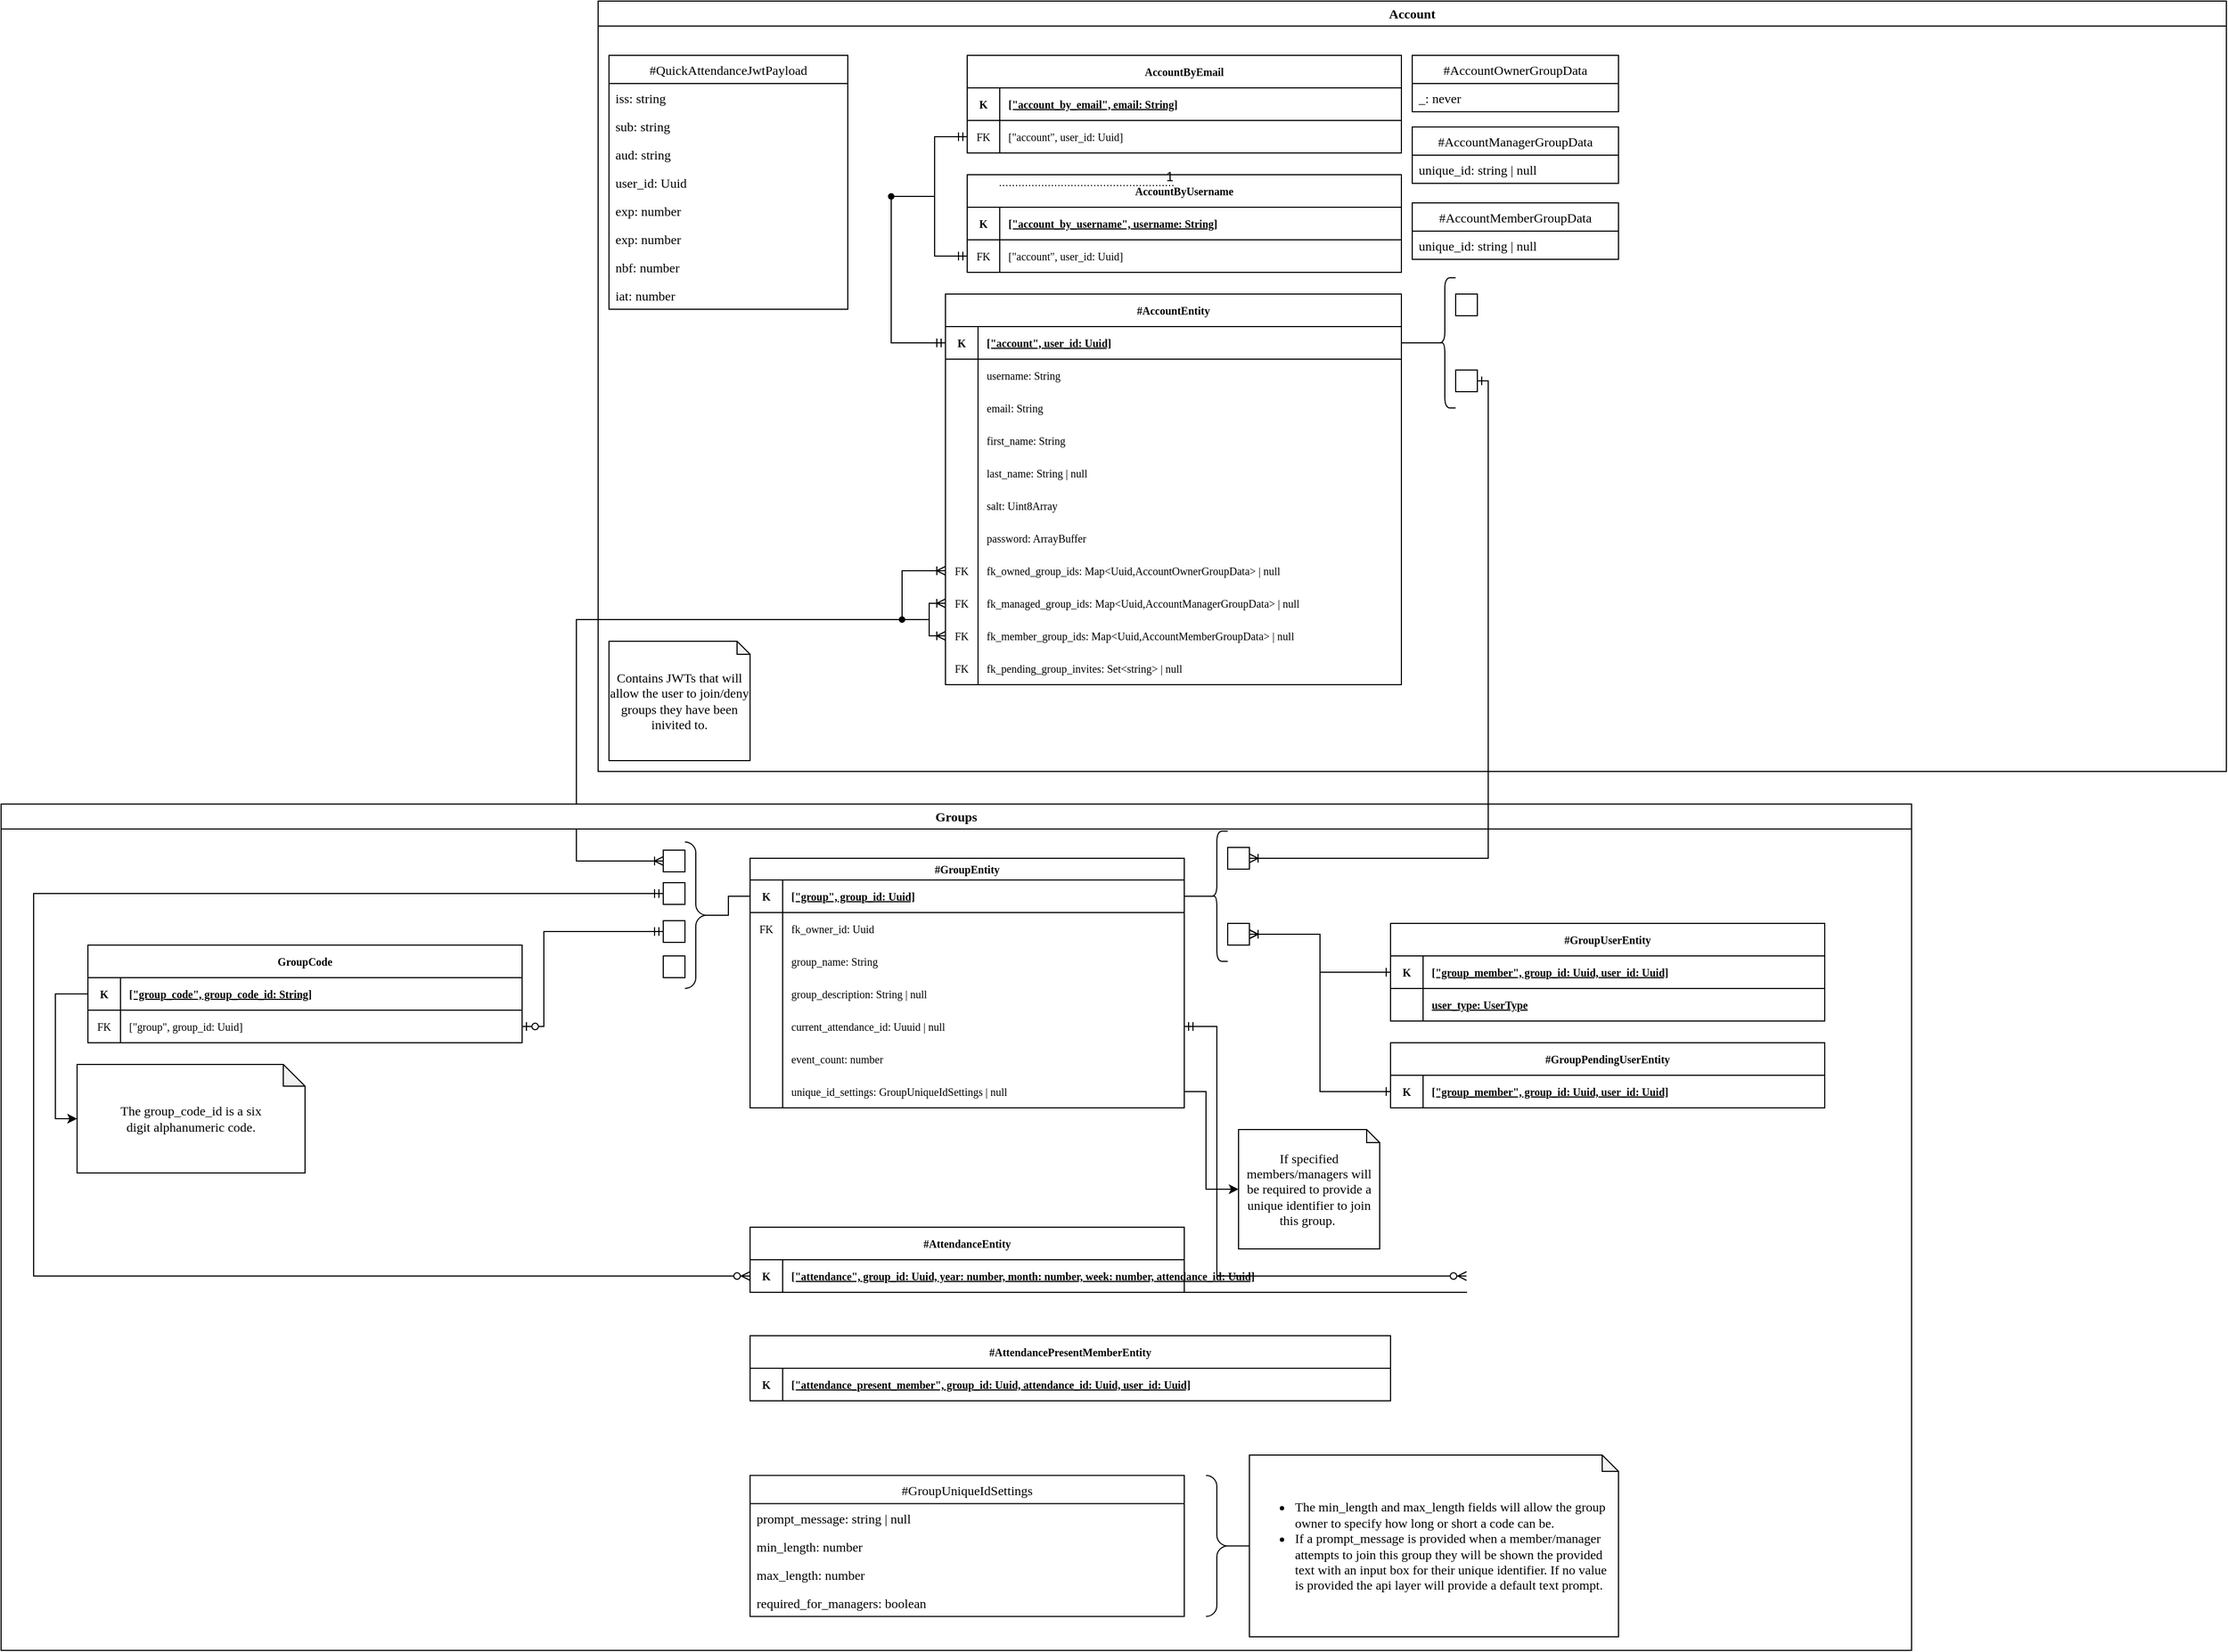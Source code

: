 <mxfile>
    <diagram id="wdTet2ZYVjWlQ0LED3R1" name="Page-1">
        <mxGraphModel dx="1953" dy="797" grid="1" gridSize="10" guides="1" tooltips="1" connect="1" arrows="1" fold="1" page="1" pageScale="1" pageWidth="850" pageHeight="1100" background="none" math="0" shadow="0">
            <root>
                <mxCell id="0"/>
                <mxCell id="1" parent="0"/>
                <mxCell id="199" value="&lt;font data-font-src=&quot;https://fonts.googleapis.com/css?family=Space+Mono&quot; face=&quot;Space Mono&quot;&gt;Account&lt;/font&gt;" style="swimlane;whiteSpace=wrap;html=1;swimlaneFillColor=none;fillColor=default;rounded=0;labelBorderColor=none;" parent="1" vertex="1">
                    <mxGeometry x="-110" y="10" width="1500" height="710" as="geometry">
                        <mxRectangle x="20" y="10" width="90" height="30" as="alternateBounds"/>
                    </mxGeometry>
                </mxCell>
                <mxCell id="170" value="AccountByEmail" style="shape=table;startSize=30;container=1;collapsible=1;childLayout=tableLayout;fixedRows=1;rowLines=0;fontStyle=1;align=center;resizeLast=1;fontFamily=Space Mono;fontSource=https%3A%2F%2Ffonts.googleapis.com%2Fcss%3Ffamily%3DSpace%2BMono;fontSize=10;" parent="199" vertex="1">
                    <mxGeometry x="340" y="50" width="400" height="90" as="geometry"/>
                </mxCell>
                <mxCell id="171" value="" style="shape=tableRow;horizontal=0;startSize=0;swimlaneHead=0;swimlaneBody=0;collapsible=0;dropTarget=0;points=[[0,0.5],[1,0.5]];portConstraint=eastwest;top=0;left=0;right=0;bottom=1;fontFamily=Space Mono;fontSource=https%3A%2F%2Ffonts.googleapis.com%2Fcss%3Ffamily%3DSpace%2BMono;fontSize=10;fillColor=none;" parent="170" vertex="1">
                    <mxGeometry y="30" width="400" height="30" as="geometry"/>
                </mxCell>
                <mxCell id="172" value="K" style="shape=partialRectangle;connectable=0;top=0;left=0;bottom=0;right=0;fontStyle=1;overflow=hidden;fontFamily=Space Mono;fontSource=https%3A%2F%2Ffonts.googleapis.com%2Fcss%3Ffamily%3DSpace%2BMono;fontSize=10;fillColor=none;" parent="171" vertex="1">
                    <mxGeometry width="30" height="30" as="geometry">
                        <mxRectangle width="30" height="30" as="alternateBounds"/>
                    </mxGeometry>
                </mxCell>
                <mxCell id="173" value="[&quot;account_by_email&quot;, email: String]" style="shape=partialRectangle;connectable=0;top=0;left=0;bottom=0;right=0;align=left;spacingLeft=6;fontStyle=5;overflow=hidden;fontFamily=Space Mono;fontSource=https%3A%2F%2Ffonts.googleapis.com%2Fcss%3Ffamily%3DSpace%2BMono;fontSize=10;fillColor=none;" parent="171" vertex="1">
                    <mxGeometry x="30" width="370" height="30" as="geometry">
                        <mxRectangle width="370" height="30" as="alternateBounds"/>
                    </mxGeometry>
                </mxCell>
                <mxCell id="174" value="" style="shape=tableRow;horizontal=0;startSize=0;swimlaneHead=0;swimlaneBody=0;collapsible=0;dropTarget=0;points=[[0,0.5],[1,0.5]];portConstraint=eastwest;top=0;left=0;right=0;bottom=0;fontFamily=Space Mono;fontSource=https%3A%2F%2Ffonts.googleapis.com%2Fcss%3Ffamily%3DSpace%2BMono;fontSize=10;fillColor=none;" parent="170" vertex="1">
                    <mxGeometry y="60" width="400" height="30" as="geometry"/>
                </mxCell>
                <mxCell id="175" value="FK" style="shape=partialRectangle;connectable=0;top=0;left=0;bottom=0;right=0;editable=1;overflow=hidden;fontFamily=Space Mono;fontSource=https%3A%2F%2Ffonts.googleapis.com%2Fcss%3Ffamily%3DSpace%2BMono;fontSize=10;fillColor=none;" parent="174" vertex="1">
                    <mxGeometry width="30" height="30" as="geometry">
                        <mxRectangle width="30" height="30" as="alternateBounds"/>
                    </mxGeometry>
                </mxCell>
                <mxCell id="176" value="[&quot;account&quot;, user_id: Uuid]" style="shape=partialRectangle;connectable=0;top=0;left=0;bottom=0;right=0;align=left;spacingLeft=6;overflow=hidden;fontFamily=Space Mono;fontSource=https%3A%2F%2Ffonts.googleapis.com%2Fcss%3Ffamily%3DSpace%2BMono;fontSize=10;fillColor=none;" parent="174" vertex="1">
                    <mxGeometry x="30" width="370" height="30" as="geometry">
                        <mxRectangle width="370" height="30" as="alternateBounds"/>
                    </mxGeometry>
                </mxCell>
                <mxCell id="28" value="AccountByUsername" style="shape=table;startSize=30;container=1;collapsible=1;childLayout=tableLayout;fixedRows=1;rowLines=0;fontStyle=1;align=center;resizeLast=1;fontFamily=Space Mono;fontSource=https%3A%2F%2Ffonts.googleapis.com%2Fcss%3Ffamily%3DSpace%2BMono;fontSize=10;" parent="199" vertex="1">
                    <mxGeometry x="340" y="160" width="400" height="90" as="geometry"/>
                </mxCell>
                <mxCell id="29" value="" style="shape=tableRow;horizontal=0;startSize=0;swimlaneHead=0;swimlaneBody=0;collapsible=0;dropTarget=0;points=[[0,0.5],[1,0.5]];portConstraint=eastwest;top=0;left=0;right=0;bottom=1;fontFamily=Space Mono;fontSource=https%3A%2F%2Ffonts.googleapis.com%2Fcss%3Ffamily%3DSpace%2BMono;fontSize=10;fillColor=none;" parent="28" vertex="1">
                    <mxGeometry y="30" width="400" height="30" as="geometry"/>
                </mxCell>
                <mxCell id="30" value="K" style="shape=partialRectangle;connectable=0;top=0;left=0;bottom=0;right=0;fontStyle=1;overflow=hidden;fontFamily=Space Mono;fontSource=https%3A%2F%2Ffonts.googleapis.com%2Fcss%3Ffamily%3DSpace%2BMono;fontSize=10;fillColor=none;" parent="29" vertex="1">
                    <mxGeometry width="30" height="30" as="geometry">
                        <mxRectangle width="30" height="30" as="alternateBounds"/>
                    </mxGeometry>
                </mxCell>
                <mxCell id="31" value="[&quot;account_by_username&quot;, username: String]" style="shape=partialRectangle;connectable=0;top=0;left=0;bottom=0;right=0;align=left;spacingLeft=6;fontStyle=5;overflow=hidden;fontFamily=Space Mono;fontSource=https%3A%2F%2Ffonts.googleapis.com%2Fcss%3Ffamily%3DSpace%2BMono;fontSize=10;fillColor=none;" parent="29" vertex="1">
                    <mxGeometry x="30" width="370" height="30" as="geometry">
                        <mxRectangle width="370" height="30" as="alternateBounds"/>
                    </mxGeometry>
                </mxCell>
                <mxCell id="32" value="" style="shape=tableRow;horizontal=0;startSize=0;swimlaneHead=0;swimlaneBody=0;collapsible=0;dropTarget=0;points=[[0,0.5],[1,0.5]];portConstraint=eastwest;top=0;left=0;right=0;bottom=0;fontFamily=Space Mono;fontSource=https%3A%2F%2Ffonts.googleapis.com%2Fcss%3Ffamily%3DSpace%2BMono;fontSize=10;fillColor=none;" parent="28" vertex="1">
                    <mxGeometry y="60" width="400" height="30" as="geometry"/>
                </mxCell>
                <mxCell id="33" value="FK" style="shape=partialRectangle;connectable=0;top=0;left=0;bottom=0;right=0;editable=1;overflow=hidden;fontFamily=Space Mono;fontSource=https%3A%2F%2Ffonts.googleapis.com%2Fcss%3Ffamily%3DSpace%2BMono;fontSize=10;fillColor=none;" parent="32" vertex="1">
                    <mxGeometry width="30" height="30" as="geometry">
                        <mxRectangle width="30" height="30" as="alternateBounds"/>
                    </mxGeometry>
                </mxCell>
                <mxCell id="34" value="[&quot;account&quot;, user_id: Uuid]" style="shape=partialRectangle;connectable=0;top=0;left=0;bottom=0;right=0;align=left;spacingLeft=6;overflow=hidden;fontFamily=Space Mono;fontSource=https%3A%2F%2Ffonts.googleapis.com%2Fcss%3Ffamily%3DSpace%2BMono;fontSize=10;fillColor=none;" parent="32" vertex="1">
                    <mxGeometry x="30" width="370" height="30" as="geometry">
                        <mxRectangle width="370" height="30" as="alternateBounds"/>
                    </mxGeometry>
                </mxCell>
                <mxCell id="41" value="#AccountEntity" style="shape=table;startSize=30;container=1;collapsible=1;childLayout=tableLayout;fixedRows=1;rowLines=0;fontStyle=1;align=center;resizeLast=1;fontFamily=Space Mono;fontSource=https%3A%2F%2Ffonts.googleapis.com%2Fcss%3Ffamily%3DSpace%2BMono;fontSize=10;" parent="199" vertex="1">
                    <mxGeometry x="320" y="270" width="420" height="360" as="geometry"/>
                </mxCell>
                <mxCell id="42" value="" style="shape=tableRow;horizontal=0;startSize=0;swimlaneHead=0;swimlaneBody=0;collapsible=0;dropTarget=0;points=[[0,0.5],[1,0.5]];portConstraint=eastwest;top=0;left=0;right=0;bottom=1;fontFamily=Space Mono;fontSource=https%3A%2F%2Ffonts.googleapis.com%2Fcss%3Ffamily%3DSpace%2BMono;fontSize=10;fillColor=none;" parent="41" vertex="1">
                    <mxGeometry y="30" width="420" height="30" as="geometry"/>
                </mxCell>
                <mxCell id="43" value="K" style="shape=partialRectangle;connectable=0;top=0;left=0;bottom=0;right=0;fontStyle=1;overflow=hidden;fontFamily=Space Mono;fontSource=https%3A%2F%2Ffonts.googleapis.com%2Fcss%3Ffamily%3DSpace%2BMono;fontSize=10;fillColor=none;" parent="42" vertex="1">
                    <mxGeometry width="30" height="30" as="geometry">
                        <mxRectangle width="30" height="30" as="alternateBounds"/>
                    </mxGeometry>
                </mxCell>
                <mxCell id="44" value="[&quot;account&quot;, user_id: Uuid]" style="shape=partialRectangle;connectable=0;top=0;left=0;bottom=0;right=0;align=left;spacingLeft=6;fontStyle=5;overflow=hidden;fontFamily=Space Mono;fontSource=https%3A%2F%2Ffonts.googleapis.com%2Fcss%3Ffamily%3DSpace%2BMono;fontSize=10;fillColor=none;" parent="42" vertex="1">
                    <mxGeometry x="30" width="390" height="30" as="geometry">
                        <mxRectangle width="390" height="30" as="alternateBounds"/>
                    </mxGeometry>
                </mxCell>
                <mxCell id="45" value="" style="shape=tableRow;horizontal=0;startSize=0;swimlaneHead=0;swimlaneBody=0;collapsible=0;dropTarget=0;points=[[0,0.5],[1,0.5]];portConstraint=eastwest;top=0;left=0;right=0;bottom=0;fontFamily=Space Mono;fontSource=https%3A%2F%2Ffonts.googleapis.com%2Fcss%3Ffamily%3DSpace%2BMono;fontSize=10;fillColor=none;" parent="41" vertex="1">
                    <mxGeometry y="60" width="420" height="30" as="geometry"/>
                </mxCell>
                <mxCell id="46" value="" style="shape=partialRectangle;connectable=0;top=0;left=0;bottom=0;right=0;editable=1;overflow=hidden;fontFamily=Space Mono;fontSource=https%3A%2F%2Ffonts.googleapis.com%2Fcss%3Ffamily%3DSpace%2BMono;fontSize=10;fillColor=none;" parent="45" vertex="1">
                    <mxGeometry width="30" height="30" as="geometry">
                        <mxRectangle width="30" height="30" as="alternateBounds"/>
                    </mxGeometry>
                </mxCell>
                <mxCell id="47" value="username: String" style="shape=partialRectangle;connectable=0;top=0;left=0;bottom=0;right=0;align=left;spacingLeft=6;overflow=hidden;fontFamily=Space Mono;fontSource=https%3A%2F%2Ffonts.googleapis.com%2Fcss%3Ffamily%3DSpace%2BMono;fontSize=10;fillColor=none;" parent="45" vertex="1">
                    <mxGeometry x="30" width="390" height="30" as="geometry">
                        <mxRectangle width="390" height="30" as="alternateBounds"/>
                    </mxGeometry>
                </mxCell>
                <mxCell id="182" style="shape=tableRow;horizontal=0;startSize=0;swimlaneHead=0;swimlaneBody=0;collapsible=0;dropTarget=0;points=[[0,0.5],[1,0.5]];portConstraint=eastwest;top=0;left=0;right=0;bottom=0;fontFamily=Space Mono;fontSource=https%3A%2F%2Ffonts.googleapis.com%2Fcss%3Ffamily%3DSpace%2BMono;fontSize=10;fillColor=none;" parent="41" vertex="1">
                    <mxGeometry y="90" width="420" height="30" as="geometry"/>
                </mxCell>
                <mxCell id="183" style="shape=partialRectangle;connectable=0;top=0;left=0;bottom=0;right=0;editable=1;overflow=hidden;fontFamily=Space Mono;fontSource=https%3A%2F%2Ffonts.googleapis.com%2Fcss%3Ffamily%3DSpace%2BMono;fontSize=10;fillColor=none;" parent="182" vertex="1">
                    <mxGeometry width="30" height="30" as="geometry">
                        <mxRectangle width="30" height="30" as="alternateBounds"/>
                    </mxGeometry>
                </mxCell>
                <mxCell id="184" value="email: String" style="shape=partialRectangle;connectable=0;top=0;left=0;bottom=0;right=0;align=left;spacingLeft=6;overflow=hidden;fontFamily=Space Mono;fontSource=https%3A%2F%2Ffonts.googleapis.com%2Fcss%3Ffamily%3DSpace%2BMono;fontSize=10;fillColor=none;" parent="182" vertex="1">
                    <mxGeometry x="30" width="390" height="30" as="geometry">
                        <mxRectangle width="390" height="30" as="alternateBounds"/>
                    </mxGeometry>
                </mxCell>
                <mxCell id="49" style="shape=tableRow;horizontal=0;startSize=0;swimlaneHead=0;swimlaneBody=0;collapsible=0;dropTarget=0;points=[[0,0.5],[1,0.5]];portConstraint=eastwest;top=0;left=0;right=0;bottom=0;fontFamily=Space Mono;fontSource=https%3A%2F%2Ffonts.googleapis.com%2Fcss%3Ffamily%3DSpace%2BMono;fontSize=10;fillColor=none;" parent="41" vertex="1">
                    <mxGeometry y="120" width="420" height="30" as="geometry"/>
                </mxCell>
                <mxCell id="50" style="shape=partialRectangle;connectable=0;top=0;left=0;bottom=0;right=0;editable=1;overflow=hidden;fontFamily=Space Mono;fontSource=https%3A%2F%2Ffonts.googleapis.com%2Fcss%3Ffamily%3DSpace%2BMono;fontSize=10;fillColor=none;" parent="49" vertex="1">
                    <mxGeometry width="30" height="30" as="geometry">
                        <mxRectangle width="30" height="30" as="alternateBounds"/>
                    </mxGeometry>
                </mxCell>
                <mxCell id="51" value="first_name: String" style="shape=partialRectangle;connectable=0;top=0;left=0;bottom=0;right=0;align=left;spacingLeft=6;overflow=hidden;fontFamily=Space Mono;fontSource=https%3A%2F%2Ffonts.googleapis.com%2Fcss%3Ffamily%3DSpace%2BMono;fontSize=10;fillColor=none;" parent="49" vertex="1">
                    <mxGeometry x="30" width="390" height="30" as="geometry">
                        <mxRectangle width="390" height="30" as="alternateBounds"/>
                    </mxGeometry>
                </mxCell>
                <mxCell id="52" style="shape=tableRow;horizontal=0;startSize=0;swimlaneHead=0;swimlaneBody=0;collapsible=0;dropTarget=0;points=[[0,0.5],[1,0.5]];portConstraint=eastwest;top=0;left=0;right=0;bottom=0;fontFamily=Space Mono;fontSource=https%3A%2F%2Ffonts.googleapis.com%2Fcss%3Ffamily%3DSpace%2BMono;fontSize=10;fillColor=none;" parent="41" vertex="1">
                    <mxGeometry y="150" width="420" height="30" as="geometry"/>
                </mxCell>
                <mxCell id="53" style="shape=partialRectangle;connectable=0;top=0;left=0;bottom=0;right=0;editable=1;overflow=hidden;fontFamily=Space Mono;fontSource=https%3A%2F%2Ffonts.googleapis.com%2Fcss%3Ffamily%3DSpace%2BMono;fontSize=10;fillColor=none;" parent="52" vertex="1">
                    <mxGeometry width="30" height="30" as="geometry">
                        <mxRectangle width="30" height="30" as="alternateBounds"/>
                    </mxGeometry>
                </mxCell>
                <mxCell id="54" value="last_name: String | null" style="shape=partialRectangle;connectable=0;top=0;left=0;bottom=0;right=0;align=left;spacingLeft=6;overflow=hidden;fontFamily=Space Mono;fontSource=https%3A%2F%2Ffonts.googleapis.com%2Fcss%3Ffamily%3DSpace%2BMono;fontSize=10;fillColor=none;" parent="52" vertex="1">
                    <mxGeometry x="30" width="390" height="30" as="geometry">
                        <mxRectangle width="390" height="30" as="alternateBounds"/>
                    </mxGeometry>
                </mxCell>
                <mxCell id="55" style="shape=tableRow;horizontal=0;startSize=0;swimlaneHead=0;swimlaneBody=0;collapsible=0;dropTarget=0;points=[[0,0.5],[1,0.5]];portConstraint=eastwest;top=0;left=0;right=0;bottom=0;fontFamily=Space Mono;fontSource=https%3A%2F%2Ffonts.googleapis.com%2Fcss%3Ffamily%3DSpace%2BMono;fontSize=10;fillColor=none;" parent="41" vertex="1">
                    <mxGeometry y="180" width="420" height="30" as="geometry"/>
                </mxCell>
                <mxCell id="56" style="shape=partialRectangle;connectable=0;top=0;left=0;bottom=0;right=0;editable=1;overflow=hidden;fontFamily=Space Mono;fontSource=https%3A%2F%2Ffonts.googleapis.com%2Fcss%3Ffamily%3DSpace%2BMono;fontSize=10;fillColor=none;" parent="55" vertex="1">
                    <mxGeometry width="30" height="30" as="geometry">
                        <mxRectangle width="30" height="30" as="alternateBounds"/>
                    </mxGeometry>
                </mxCell>
                <mxCell id="57" value="salt: Uint8Array" style="shape=partialRectangle;connectable=0;top=0;left=0;bottom=0;right=0;align=left;spacingLeft=6;overflow=hidden;fontFamily=Space Mono;fontSource=https%3A%2F%2Ffonts.googleapis.com%2Fcss%3Ffamily%3DSpace%2BMono;fontSize=10;fillColor=none;" parent="55" vertex="1">
                    <mxGeometry x="30" width="390" height="30" as="geometry">
                        <mxRectangle width="390" height="30" as="alternateBounds"/>
                    </mxGeometry>
                </mxCell>
                <mxCell id="58" style="shape=tableRow;horizontal=0;startSize=0;swimlaneHead=0;swimlaneBody=0;collapsible=0;dropTarget=0;points=[[0,0.5],[1,0.5]];portConstraint=eastwest;top=0;left=0;right=0;bottom=0;fontFamily=Space Mono;fontSource=https%3A%2F%2Ffonts.googleapis.com%2Fcss%3Ffamily%3DSpace%2BMono;fontSize=10;fillColor=none;" parent="41" vertex="1">
                    <mxGeometry y="210" width="420" height="30" as="geometry"/>
                </mxCell>
                <mxCell id="59" style="shape=partialRectangle;connectable=0;top=0;left=0;bottom=0;right=0;editable=1;overflow=hidden;fontFamily=Space Mono;fontSource=https%3A%2F%2Ffonts.googleapis.com%2Fcss%3Ffamily%3DSpace%2BMono;fontSize=10;fillColor=none;" parent="58" vertex="1">
                    <mxGeometry width="30" height="30" as="geometry">
                        <mxRectangle width="30" height="30" as="alternateBounds"/>
                    </mxGeometry>
                </mxCell>
                <mxCell id="60" value="password: ArrayBuffer" style="shape=partialRectangle;connectable=0;top=0;left=0;bottom=0;right=0;align=left;spacingLeft=6;overflow=hidden;fontFamily=Space Mono;fontSource=https%3A%2F%2Ffonts.googleapis.com%2Fcss%3Ffamily%3DSpace%2BMono;fontSize=10;fillColor=none;" parent="58" vertex="1">
                    <mxGeometry x="30" width="390" height="30" as="geometry">
                        <mxRectangle width="390" height="30" as="alternateBounds"/>
                    </mxGeometry>
                </mxCell>
                <mxCell id="92" style="shape=tableRow;horizontal=0;startSize=0;swimlaneHead=0;swimlaneBody=0;collapsible=0;dropTarget=0;points=[[0,0.5],[1,0.5]];portConstraint=eastwest;top=0;left=0;right=0;bottom=0;fontFamily=Space Mono;fontSource=https%3A%2F%2Ffonts.googleapis.com%2Fcss%3Ffamily%3DSpace%2BMono;fontSize=10;fillColor=none;" parent="41" vertex="1">
                    <mxGeometry y="240" width="420" height="30" as="geometry"/>
                </mxCell>
                <mxCell id="93" value="FK" style="shape=partialRectangle;connectable=0;top=0;left=0;bottom=0;right=0;editable=1;overflow=hidden;fontFamily=Space Mono;fontSource=https%3A%2F%2Ffonts.googleapis.com%2Fcss%3Ffamily%3DSpace%2BMono;fontSize=10;fillColor=none;" parent="92" vertex="1">
                    <mxGeometry width="30" height="30" as="geometry">
                        <mxRectangle width="30" height="30" as="alternateBounds"/>
                    </mxGeometry>
                </mxCell>
                <mxCell id="94" value="fk_owned_group_ids: Map&lt;Uuid,AccountOwnerGroupData&gt; | null" style="shape=partialRectangle;connectable=0;top=0;left=0;bottom=0;right=0;align=left;spacingLeft=6;overflow=hidden;fontFamily=Space Mono;fontSource=https%3A%2F%2Ffonts.googleapis.com%2Fcss%3Ffamily%3DSpace%2BMono;fontSize=10;fillColor=none;" parent="92" vertex="1">
                    <mxGeometry x="30" width="390" height="30" as="geometry">
                        <mxRectangle width="390" height="30" as="alternateBounds"/>
                    </mxGeometry>
                </mxCell>
                <mxCell id="186" style="shape=tableRow;horizontal=0;startSize=0;swimlaneHead=0;swimlaneBody=0;collapsible=0;dropTarget=0;points=[[0,0.5],[1,0.5]];portConstraint=eastwest;top=0;left=0;right=0;bottom=0;fontFamily=Space Mono;fontSource=https%3A%2F%2Ffonts.googleapis.com%2Fcss%3Ffamily%3DSpace%2BMono;fontSize=10;fillColor=none;" parent="41" vertex="1">
                    <mxGeometry y="270" width="420" height="30" as="geometry"/>
                </mxCell>
                <mxCell id="187" value="FK" style="shape=partialRectangle;connectable=0;top=0;left=0;bottom=0;right=0;editable=1;overflow=hidden;fontFamily=Space Mono;fontSource=https%3A%2F%2Ffonts.googleapis.com%2Fcss%3Ffamily%3DSpace%2BMono;fontSize=10;fillColor=none;" parent="186" vertex="1">
                    <mxGeometry width="30" height="30" as="geometry">
                        <mxRectangle width="30" height="30" as="alternateBounds"/>
                    </mxGeometry>
                </mxCell>
                <mxCell id="188" value="fk_managed_group_ids: Map&lt;Uuid,AccountManagerGroupData&gt; | null" style="shape=partialRectangle;connectable=0;top=0;left=0;bottom=0;right=0;align=left;spacingLeft=6;overflow=hidden;fontFamily=Space Mono;fontSource=https%3A%2F%2Ffonts.googleapis.com%2Fcss%3Ffamily%3DSpace%2BMono;fontSize=10;fillColor=none;" parent="186" vertex="1">
                    <mxGeometry x="30" width="390" height="30" as="geometry">
                        <mxRectangle width="390" height="30" as="alternateBounds"/>
                    </mxGeometry>
                </mxCell>
                <mxCell id="95" style="shape=tableRow;horizontal=0;startSize=0;swimlaneHead=0;swimlaneBody=0;collapsible=0;dropTarget=0;points=[[0,0.5],[1,0.5]];portConstraint=eastwest;top=0;left=0;right=0;bottom=0;fontFamily=Space Mono;fontSource=https%3A%2F%2Ffonts.googleapis.com%2Fcss%3Ffamily%3DSpace%2BMono;fontSize=10;fillColor=none;" parent="41" vertex="1">
                    <mxGeometry y="300" width="420" height="30" as="geometry"/>
                </mxCell>
                <mxCell id="96" value="FK" style="shape=partialRectangle;connectable=0;top=0;left=0;bottom=0;right=0;editable=1;overflow=hidden;fontFamily=Space Mono;fontSource=https%3A%2F%2Ffonts.googleapis.com%2Fcss%3Ffamily%3DSpace%2BMono;fontSize=10;fillColor=none;" parent="95" vertex="1">
                    <mxGeometry width="30" height="30" as="geometry">
                        <mxRectangle width="30" height="30" as="alternateBounds"/>
                    </mxGeometry>
                </mxCell>
                <mxCell id="97" value="fk_member_group_ids: Map&lt;Uuid,AccountMemberGroupData&gt; | null" style="shape=partialRectangle;connectable=0;top=0;left=0;bottom=0;right=0;align=left;spacingLeft=6;overflow=hidden;fontFamily=Space Mono;fontSource=https%3A%2F%2Ffonts.googleapis.com%2Fcss%3Ffamily%3DSpace%2BMono;fontSize=10;fillColor=none;" parent="95" vertex="1">
                    <mxGeometry x="30" width="390" height="30" as="geometry">
                        <mxRectangle width="390" height="30" as="alternateBounds"/>
                    </mxGeometry>
                </mxCell>
                <mxCell id="346" style="shape=tableRow;horizontal=0;startSize=0;swimlaneHead=0;swimlaneBody=0;collapsible=0;dropTarget=0;points=[[0,0.5],[1,0.5]];portConstraint=eastwest;top=0;left=0;right=0;bottom=0;fontFamily=Space Mono;fontSource=https%3A%2F%2Ffonts.googleapis.com%2Fcss%3Ffamily%3DSpace%2BMono;fontSize=10;fillColor=none;" parent="41" vertex="1">
                    <mxGeometry y="330" width="420" height="30" as="geometry"/>
                </mxCell>
                <mxCell id="347" value="FK" style="shape=partialRectangle;connectable=0;top=0;left=0;bottom=0;right=0;editable=1;overflow=hidden;fontFamily=Space Mono;fontSource=https%3A%2F%2Ffonts.googleapis.com%2Fcss%3Ffamily%3DSpace%2BMono;fontSize=10;fillColor=none;" parent="346" vertex="1">
                    <mxGeometry width="30" height="30" as="geometry">
                        <mxRectangle width="30" height="30" as="alternateBounds"/>
                    </mxGeometry>
                </mxCell>
                <mxCell id="348" value="fk_pending_group_invites: Set&lt;string&gt; | null" style="shape=partialRectangle;connectable=0;top=0;left=0;bottom=0;right=0;align=left;spacingLeft=6;overflow=hidden;fontFamily=Space Mono;fontSource=https%3A%2F%2Ffonts.googleapis.com%2Fcss%3Ffamily%3DSpace%2BMono;fontSize=10;fillColor=none;" parent="346" vertex="1">
                    <mxGeometry x="30" width="390" height="30" as="geometry">
                        <mxRectangle width="390" height="30" as="alternateBounds"/>
                    </mxGeometry>
                </mxCell>
                <mxCell id="178" value="" style="edgeStyle=orthogonalEdgeStyle;fontSize=10;html=1;endArrow=ERmandOne;startArrow=none;rounded=0;fontFamily=Space Mono;fontSource=https%3A%2F%2Ffonts.googleapis.com%2Fcss%3Ffamily%3DSpace%2BMono;entryX=0;entryY=0.5;entryDx=0;entryDy=0;fillColor=none;startFill=0;" parent="199" source="393" target="174" edge="1">
                    <mxGeometry width="100" height="100" relative="1" as="geometry">
                        <mxPoint x="270" y="315" as="sourcePoint"/>
                        <mxPoint x="200" y="70" as="targetPoint"/>
                        <Array as="points">
                            <mxPoint x="310" y="180"/>
                            <mxPoint x="310" y="125"/>
                        </Array>
                    </mxGeometry>
                </mxCell>
                <mxCell id="376" value="" style="shape=waypoint;sketch=0;fillStyle=solid;size=6;pointerEvents=1;points=[];fillColor=none;resizable=0;rotatable=0;perimeter=centerPerimeter;snapToPoint=1;" parent="199" vertex="1">
                    <mxGeometry x="270" y="560" width="20" height="20" as="geometry"/>
                </mxCell>
                <mxCell id="369" value="" style="edgeStyle=orthogonalEdgeStyle;fontSize=12;html=1;endArrow=ERoneToMany;startArrow=none;rounded=0;startFill=0;entryX=0;entryY=0.5;entryDx=0;entryDy=0;exitX=0.702;exitY=0.498;exitDx=0;exitDy=0;exitPerimeter=0;" parent="199" source="376" target="92" edge="1">
                    <mxGeometry width="100" height="100" relative="1" as="geometry">
                        <mxPoint x="-20" y="640" as="sourcePoint"/>
                        <mxPoint x="80" y="540" as="targetPoint"/>
                    </mxGeometry>
                </mxCell>
                <mxCell id="372" value="" style="edgeStyle=orthogonalEdgeStyle;fontSize=12;html=1;endArrow=ERoneToMany;startArrow=none;rounded=0;startFill=0;entryX=0;entryY=0.5;entryDx=0;entryDy=0;exitX=0.671;exitY=0.68;exitDx=0;exitDy=0;exitPerimeter=0;" parent="199" source="376" target="186" edge="1">
                    <mxGeometry width="100" height="100" relative="1" as="geometry">
                        <mxPoint x="-10" y="650" as="sourcePoint"/>
                        <mxPoint x="90" y="550" as="targetPoint"/>
                    </mxGeometry>
                </mxCell>
                <mxCell id="374" value="" style="edgeStyle=orthogonalEdgeStyle;fontSize=12;html=1;endArrow=ERoneToMany;startArrow=none;rounded=0;startFill=0;entryX=0;entryY=0.5;entryDx=0;entryDy=0;exitX=0.55;exitY=0.65;exitDx=0;exitDy=0;exitPerimeter=0;" parent="199" source="376" target="95" edge="1">
                    <mxGeometry width="100" height="100" relative="1" as="geometry">
                        <mxPoint y="660" as="sourcePoint"/>
                        <mxPoint x="100" y="560" as="targetPoint"/>
                    </mxGeometry>
                </mxCell>
                <mxCell id="378" value="" style="edgeStyle=orthogonalEdgeStyle;fontSize=10;html=1;endArrow=ERmandOne;startArrow=none;rounded=0;fontFamily=Space Mono;fontSource=https%3A%2F%2Ffonts.googleapis.com%2Fcss%3Ffamily%3DSpace%2BMono;entryX=0;entryY=0.5;entryDx=0;entryDy=0;fillColor=none;startFill=0;" parent="199" source="393" target="32" edge="1">
                    <mxGeometry width="100" height="100" relative="1" as="geometry">
                        <mxPoint x="239.97" y="420" as="sourcePoint"/>
                        <mxPoint x="309.97" y="230" as="targetPoint"/>
                        <Array as="points">
                            <mxPoint x="310" y="180"/>
                            <mxPoint x="310" y="235"/>
                        </Array>
                    </mxGeometry>
                </mxCell>
                <mxCell id="393" value="" style="shape=waypoint;sketch=0;fillStyle=solid;size=6;pointerEvents=1;points=[];fillColor=none;resizable=0;rotatable=0;perimeter=centerPerimeter;snapToPoint=1;" parent="199" vertex="1">
                    <mxGeometry x="260" y="170" width="20" height="20" as="geometry"/>
                </mxCell>
                <mxCell id="394" value="" style="edgeStyle=orthogonalEdgeStyle;fontSize=12;html=1;endArrow=none;startArrow=ERmandOne;rounded=0;endFill=0;entryX=0.459;entryY=0.68;entryDx=0;entryDy=0;entryPerimeter=0;exitX=0;exitY=0.5;exitDx=0;exitDy=0;" parent="199" source="42" target="393" edge="1">
                    <mxGeometry width="100" height="100" relative="1" as="geometry">
                        <mxPoint x="170" y="330" as="sourcePoint"/>
                        <mxPoint x="270" y="230" as="targetPoint"/>
                    </mxGeometry>
                </mxCell>
                <mxCell id="292" value="#AccountOwnerGroupData" style="swimlane;fontStyle=0;childLayout=stackLayout;horizontal=1;startSize=26;horizontalStack=0;resizeParent=1;resizeParentMax=0;resizeLast=0;collapsible=1;marginBottom=0;fontFamily=Space Mono;fontSource=https%3A%2F%2Ffonts.googleapis.com%2Fcss%3Ffamily%3DSpace%2BMono;fillColor=default;" parent="199" vertex="1">
                    <mxGeometry x="750" y="50" width="190" height="52" as="geometry"/>
                </mxCell>
                <mxCell id="293" value="_: never" style="text;align=left;verticalAlign=top;spacingLeft=4;spacingRight=4;overflow=hidden;rotatable=0;points=[[0,0.5],[1,0.5]];portConstraint=eastwest;fontFamily=Space Mono;fontSource=https%3A%2F%2Ffonts.googleapis.com%2Fcss%3Ffamily%3DSpace%2BMono;" parent="292" vertex="1">
                    <mxGeometry y="26" width="190" height="26" as="geometry"/>
                </mxCell>
                <mxCell id="296" value="#AccountManagerGroupData" style="swimlane;fontStyle=0;childLayout=stackLayout;horizontal=1;startSize=26;horizontalStack=0;resizeParent=1;resizeParentMax=0;resizeLast=0;collapsible=1;marginBottom=0;fontFamily=Space Mono;fontSource=https%3A%2F%2Ffonts.googleapis.com%2Fcss%3Ffamily%3DSpace%2BMono;" parent="199" vertex="1">
                    <mxGeometry x="750" y="116" width="190" height="52" as="geometry"/>
                </mxCell>
                <mxCell id="297" value="unique_id: string | null" style="text;align=left;verticalAlign=top;spacingLeft=4;spacingRight=4;overflow=hidden;rotatable=0;points=[[0,0.5],[1,0.5]];portConstraint=eastwest;fontFamily=Space Mono;fontSource=https%3A%2F%2Ffonts.googleapis.com%2Fcss%3Ffamily%3DSpace%2BMono;fillColor=none;" parent="296" vertex="1">
                    <mxGeometry y="26" width="190" height="26" as="geometry"/>
                </mxCell>
                <mxCell id="298" value="#AccountMemberGroupData" style="swimlane;fontStyle=0;childLayout=stackLayout;horizontal=1;startSize=26;horizontalStack=0;resizeParent=1;resizeParentMax=0;resizeLast=0;collapsible=1;marginBottom=0;fontFamily=Space Mono;fontSource=https%3A%2F%2Ffonts.googleapis.com%2Fcss%3Ffamily%3DSpace%2BMono;" parent="199" vertex="1">
                    <mxGeometry x="750" y="186" width="190" height="52" as="geometry"/>
                </mxCell>
                <mxCell id="299" value="unique_id: string | null" style="text;align=left;verticalAlign=top;spacingLeft=4;spacingRight=4;overflow=hidden;rotatable=0;points=[[0,0.5],[1,0.5]];portConstraint=eastwest;fontFamily=Space Mono;fontSource=https%3A%2F%2Ffonts.googleapis.com%2Fcss%3Ffamily%3DSpace%2BMono;fillColor=none;" parent="298" vertex="1">
                    <mxGeometry y="26" width="190" height="26" as="geometry"/>
                </mxCell>
                <mxCell id="397" style="edgeStyle=orthogonalEdgeStyle;rounded=0;html=1;exitX=0.1;exitY=0.5;exitDx=0;exitDy=0;exitPerimeter=0;entryX=1;entryY=0.5;entryDx=0;entryDy=0;startArrow=none;startFill=0;endArrow=none;endFill=0;" parent="199" source="396" target="42" edge="1">
                    <mxGeometry relative="1" as="geometry"/>
                </mxCell>
                <mxCell id="402" value="" style="group" parent="199" vertex="1" connectable="0">
                    <mxGeometry x="770" y="255" width="40" height="120" as="geometry"/>
                </mxCell>
                <mxCell id="396" value="" style="shape=curlyBracket;whiteSpace=wrap;html=1;rounded=1;labelPosition=left;verticalLabelPosition=middle;align=right;verticalAlign=middle;fillColor=default;" parent="402" vertex="1">
                    <mxGeometry width="20" height="120" as="geometry"/>
                </mxCell>
                <mxCell id="400" value="" style="rounded=0;whiteSpace=wrap;html=1;fontSize=10;fillColor=default;" parent="402" vertex="1">
                    <mxGeometry x="20" y="15" width="20" height="20" as="geometry"/>
                </mxCell>
                <mxCell id="401" value="" style="rounded=0;whiteSpace=wrap;html=1;fontSize=10;fillColor=default;" parent="402" vertex="1">
                    <mxGeometry x="20" y="85" width="20" height="20" as="geometry"/>
                </mxCell>
                <mxCell id="411" value="Contains JWTs that will allow the user to join/deny groups they have been inivited to." style="shape=note;whiteSpace=wrap;html=1;backgroundOutline=1;darkOpacity=0.05;fontFamily=Space Mono;fontSource=https%3A%2F%2Ffonts.googleapis.com%2Fcss%3Ffamily%3DSpace%2BMono;size=12;" parent="199" vertex="1">
                    <mxGeometry x="10" y="590" width="130" height="110" as="geometry"/>
                </mxCell>
                <mxCell id="412" value="#QuickAttendanceJwtPayload" style="swimlane;fontStyle=0;childLayout=stackLayout;horizontal=1;startSize=26;horizontalStack=0;resizeParent=1;resizeParentMax=0;resizeLast=0;collapsible=1;marginBottom=0;fontFamily=Space Mono;fontSource=https%3A%2F%2Ffonts.googleapis.com%2Fcss%3Ffamily%3DSpace%2BMono;" parent="199" vertex="1">
                    <mxGeometry x="10" y="50" width="220" height="234" as="geometry"/>
                </mxCell>
                <mxCell id="416" value="iss: string" style="text;align=left;verticalAlign=top;spacingLeft=4;spacingRight=4;overflow=hidden;rotatable=0;points=[[0,0.5],[1,0.5]];portConstraint=eastwest;fontFamily=Space Mono;fontSource=https%3A%2F%2Ffonts.googleapis.com%2Fcss%3Ffamily%3DSpace%2BMono;fillColor=none;" parent="412" vertex="1">
                    <mxGeometry y="26" width="220" height="26" as="geometry"/>
                </mxCell>
                <mxCell id="417" value="sub: string" style="text;align=left;verticalAlign=top;spacingLeft=4;spacingRight=4;overflow=hidden;rotatable=0;points=[[0,0.5],[1,0.5]];portConstraint=eastwest;fontFamily=Space Mono;fontSource=https%3A%2F%2Ffonts.googleapis.com%2Fcss%3Ffamily%3DSpace%2BMono;fillColor=none;" parent="412" vertex="1">
                    <mxGeometry y="52" width="220" height="26" as="geometry"/>
                </mxCell>
                <mxCell id="418" value="aud: string" style="text;align=left;verticalAlign=top;spacingLeft=4;spacingRight=4;overflow=hidden;rotatable=0;points=[[0,0.5],[1,0.5]];portConstraint=eastwest;fontFamily=Space Mono;fontSource=https%3A%2F%2Ffonts.googleapis.com%2Fcss%3Ffamily%3DSpace%2BMono;fillColor=none;" parent="412" vertex="1">
                    <mxGeometry y="78" width="220" height="26" as="geometry"/>
                </mxCell>
                <mxCell id="419" value="user_id: Uuid" style="text;align=left;verticalAlign=top;spacingLeft=4;spacingRight=4;overflow=hidden;rotatable=0;points=[[0,0.5],[1,0.5]];portConstraint=eastwest;fontFamily=Space Mono;fontSource=https%3A%2F%2Ffonts.googleapis.com%2Fcss%3Ffamily%3DSpace%2BMono;fillColor=none;" parent="412" vertex="1">
                    <mxGeometry y="104" width="220" height="26" as="geometry"/>
                </mxCell>
                <mxCell id="422" value="exp: number" style="text;align=left;verticalAlign=top;spacingLeft=4;spacingRight=4;overflow=hidden;rotatable=0;points=[[0,0.5],[1,0.5]];portConstraint=eastwest;fontFamily=Space Mono;fontSource=https%3A%2F%2Ffonts.googleapis.com%2Fcss%3Ffamily%3DSpace%2BMono;fillColor=none;" parent="412" vertex="1">
                    <mxGeometry y="130" width="220" height="26" as="geometry"/>
                </mxCell>
                <mxCell id="421" value="exp: number" style="text;align=left;verticalAlign=top;spacingLeft=4;spacingRight=4;overflow=hidden;rotatable=0;points=[[0,0.5],[1,0.5]];portConstraint=eastwest;fontFamily=Space Mono;fontSource=https%3A%2F%2Ffonts.googleapis.com%2Fcss%3Ffamily%3DSpace%2BMono;fillColor=none;" parent="412" vertex="1">
                    <mxGeometry y="156" width="220" height="26" as="geometry"/>
                </mxCell>
                <mxCell id="420" value="nbf: number" style="text;align=left;verticalAlign=top;spacingLeft=4;spacingRight=4;overflow=hidden;rotatable=0;points=[[0,0.5],[1,0.5]];portConstraint=eastwest;fontFamily=Space Mono;fontSource=https%3A%2F%2Ffonts.googleapis.com%2Fcss%3Ffamily%3DSpace%2BMono;fillColor=none;" parent="412" vertex="1">
                    <mxGeometry y="182" width="220" height="26" as="geometry"/>
                </mxCell>
                <mxCell id="423" value="iat: number" style="text;align=left;verticalAlign=top;spacingLeft=4;spacingRight=4;overflow=hidden;rotatable=0;points=[[0,0.5],[1,0.5]];portConstraint=eastwest;fontFamily=Space Mono;fontSource=https%3A%2F%2Ffonts.googleapis.com%2Fcss%3Ffamily%3DSpace%2BMono;fillColor=none;" parent="412" vertex="1">
                    <mxGeometry y="208" width="220" height="26" as="geometry"/>
                </mxCell>
                <mxCell id="377" value="" style="edgeStyle=orthogonalEdgeStyle;fontSize=12;html=1;endArrow=none;startArrow=ERoneToMany;rounded=0;endFill=0;exitX=0;exitY=0.5;exitDx=0;exitDy=0;" parent="1" source="130" target="376" edge="1">
                    <mxGeometry width="100" height="100" relative="1" as="geometry">
                        <mxPoint x="-130" y="670" as="sourcePoint"/>
                        <mxPoint x="-30" y="570" as="targetPoint"/>
                        <Array as="points">
                            <mxPoint x="-130" y="802"/>
                            <mxPoint x="-130" y="580"/>
                        </Array>
                    </mxGeometry>
                </mxCell>
                <mxCell id="200" value="&lt;font data-font-src=&quot;https://fonts.googleapis.com/css?family=Space+Mono&quot; face=&quot;Space Mono&quot;&gt;Groups&lt;/font&gt;" style="swimlane;whiteSpace=wrap;html=1;swimlaneLine=1;rounded=0;glass=0;shadow=0;swimlaneFillColor=none;fillColor=default;" parent="1" vertex="1">
                    <mxGeometry x="-660" y="750" width="1760" height="780" as="geometry">
                        <mxRectangle x="-440" y="750" width="80" height="30" as="alternateBounds"/>
                    </mxGeometry>
                </mxCell>
                <mxCell id="142" value="GroupCode" style="shape=table;startSize=30;container=1;collapsible=1;childLayout=tableLayout;fixedRows=1;rowLines=0;fontStyle=1;align=center;resizeLast=1;fontFamily=Space Mono;fontSource=https%3A%2F%2Ffonts.googleapis.com%2Fcss%3Ffamily%3DSpace%2BMono;fontSize=10;" parent="200" vertex="1">
                    <mxGeometry x="80" y="130" width="400" height="90" as="geometry"/>
                </mxCell>
                <mxCell id="143" value="" style="shape=tableRow;horizontal=0;startSize=0;swimlaneHead=0;swimlaneBody=0;collapsible=0;dropTarget=0;points=[[0,0.5],[1,0.5]];portConstraint=eastwest;top=0;left=0;right=0;bottom=1;fontFamily=Space Mono;fontSource=https%3A%2F%2Ffonts.googleapis.com%2Fcss%3Ffamily%3DSpace%2BMono;fontSize=10;fillColor=none;" parent="142" vertex="1">
                    <mxGeometry y="30" width="400" height="30" as="geometry"/>
                </mxCell>
                <mxCell id="144" value="K" style="shape=partialRectangle;connectable=0;top=0;left=0;bottom=0;right=0;fontStyle=1;overflow=hidden;fontFamily=Space Mono;fontSource=https%3A%2F%2Ffonts.googleapis.com%2Fcss%3Ffamily%3DSpace%2BMono;fontSize=10;fillColor=none;perimeterSpacing=1;strokeWidth=2;" parent="143" vertex="1">
                    <mxGeometry width="30" height="30" as="geometry">
                        <mxRectangle width="30" height="30" as="alternateBounds"/>
                    </mxGeometry>
                </mxCell>
                <mxCell id="145" value="[&quot;group_code&quot;, group_code_id: String]" style="shape=partialRectangle;connectable=0;top=0;left=0;bottom=0;right=0;align=left;spacingLeft=6;fontStyle=5;overflow=hidden;fontFamily=Space Mono;fontSource=https%3A%2F%2Ffonts.googleapis.com%2Fcss%3Ffamily%3DSpace%2BMono;fontSize=10;fillColor=none;perimeterSpacing=1;strokeWidth=2;" parent="143" vertex="1">
                    <mxGeometry x="30" width="370" height="30" as="geometry">
                        <mxRectangle width="370" height="30" as="alternateBounds"/>
                    </mxGeometry>
                </mxCell>
                <mxCell id="149" value="" style="shape=tableRow;horizontal=0;startSize=0;swimlaneHead=0;swimlaneBody=0;collapsible=0;dropTarget=0;points=[[0,0.5],[1,0.5]];portConstraint=eastwest;top=0;left=0;right=0;bottom=0;fontFamily=Space Mono;fontSource=https%3A%2F%2Ffonts.googleapis.com%2Fcss%3Ffamily%3DSpace%2BMono;fontSize=10;fillColor=none;" parent="142" vertex="1">
                    <mxGeometry y="60" width="400" height="30" as="geometry"/>
                </mxCell>
                <mxCell id="150" value="FK" style="shape=partialRectangle;connectable=0;top=0;left=0;bottom=0;right=0;editable=1;overflow=hidden;fontFamily=Space Mono;fontSource=https%3A%2F%2Ffonts.googleapis.com%2Fcss%3Ffamily%3DSpace%2BMono;fontSize=10;fillColor=none;" parent="149" vertex="1">
                    <mxGeometry width="30" height="30" as="geometry">
                        <mxRectangle width="30" height="30" as="alternateBounds"/>
                    </mxGeometry>
                </mxCell>
                <mxCell id="151" value="[&quot;group&quot;, group_id: Uuid]" style="shape=partialRectangle;connectable=0;top=0;left=0;bottom=0;right=0;align=left;spacingLeft=6;overflow=hidden;fontFamily=Space Mono;fontSource=https%3A%2F%2Ffonts.googleapis.com%2Fcss%3Ffamily%3DSpace%2BMono;fontSize=10;fillColor=none;" parent="149" vertex="1">
                    <mxGeometry x="30" width="370" height="30" as="geometry">
                        <mxRectangle width="370" height="30" as="alternateBounds"/>
                    </mxGeometry>
                </mxCell>
                <mxCell id="61" value="#GroupEntity" style="shape=table;startSize=20;container=1;collapsible=1;childLayout=tableLayout;fixedRows=1;rowLines=0;fontStyle=1;align=center;resizeLast=1;fontFamily=Space Mono;fontSource=https%3A%2F%2Ffonts.googleapis.com%2Fcss%3Ffamily%3DSpace%2BMono;fontSize=10;" parent="200" vertex="1">
                    <mxGeometry x="690" y="50" width="400" height="230" as="geometry">
                        <mxRectangle x="240" y="650" width="70" height="30" as="alternateBounds"/>
                    </mxGeometry>
                </mxCell>
                <mxCell id="62" value="" style="shape=tableRow;horizontal=0;startSize=0;swimlaneHead=0;swimlaneBody=0;collapsible=0;dropTarget=0;points=[[0,0.5],[1,0.5]];portConstraint=eastwest;top=0;left=0;right=0;bottom=1;fontFamily=Space Mono;fontSource=https%3A%2F%2Ffonts.googleapis.com%2Fcss%3Ffamily%3DSpace%2BMono;fontSize=10;swimlaneLine=1;fillColor=none;" parent="61" vertex="1">
                    <mxGeometry y="20" width="400" height="30" as="geometry"/>
                </mxCell>
                <mxCell id="63" value="K" style="shape=partialRectangle;connectable=0;top=0;left=0;bottom=0;right=0;fontStyle=1;overflow=hidden;fontFamily=Space Mono;fontSource=https%3A%2F%2Ffonts.googleapis.com%2Fcss%3Ffamily%3DSpace%2BMono;fontSize=10;swimlaneLine=1;labelBackgroundColor=none;fillColor=none;" parent="62" vertex="1">
                    <mxGeometry width="30" height="30" as="geometry">
                        <mxRectangle width="30" height="30" as="alternateBounds"/>
                    </mxGeometry>
                </mxCell>
                <mxCell id="64" value="[&quot;group&quot;, group_id: Uuid]" style="shape=partialRectangle;connectable=0;top=0;left=0;bottom=0;right=0;align=left;spacingLeft=6;fontStyle=5;overflow=hidden;fontFamily=Space Mono;fontSource=https%3A%2F%2Ffonts.googleapis.com%2Fcss%3Ffamily%3DSpace%2BMono;fontSize=10;fillColor=none;swimlaneLine=1;" parent="62" vertex="1">
                    <mxGeometry x="30" width="370" height="30" as="geometry">
                        <mxRectangle width="370" height="30" as="alternateBounds"/>
                    </mxGeometry>
                </mxCell>
                <mxCell id="65" value="" style="shape=tableRow;horizontal=0;startSize=0;swimlaneHead=0;swimlaneBody=0;collapsible=0;dropTarget=0;points=[[0,0.5],[1,0.5]];portConstraint=eastwest;top=0;left=0;right=0;bottom=0;fontFamily=Space Mono;fontSource=https%3A%2F%2Ffonts.googleapis.com%2Fcss%3Ffamily%3DSpace%2BMono;fontSize=10;swimlaneLine=1;fillColor=none;" parent="61" vertex="1">
                    <mxGeometry y="50" width="400" height="30" as="geometry"/>
                </mxCell>
                <mxCell id="66" value="FK" style="shape=partialRectangle;connectable=0;top=0;left=0;bottom=0;right=0;editable=1;overflow=hidden;fontFamily=Space Mono;fontSource=https%3A%2F%2Ffonts.googleapis.com%2Fcss%3Ffamily%3DSpace%2BMono;fontSize=10;swimlaneLine=1;fillColor=none;" parent="65" vertex="1">
                    <mxGeometry width="30" height="30" as="geometry">
                        <mxRectangle width="30" height="30" as="alternateBounds"/>
                    </mxGeometry>
                </mxCell>
                <mxCell id="67" value="fk_owner_id: Uuid" style="shape=partialRectangle;connectable=0;top=0;left=0;bottom=0;right=0;align=left;spacingLeft=6;overflow=hidden;fontFamily=Space Mono;fontSource=https%3A%2F%2Ffonts.googleapis.com%2Fcss%3Ffamily%3DSpace%2BMono;fontSize=10;fillColor=none;labelBackgroundColor=none;swimlaneLine=1;" parent="65" vertex="1">
                    <mxGeometry x="30" width="370" height="30" as="geometry">
                        <mxRectangle width="370" height="30" as="alternateBounds"/>
                    </mxGeometry>
                </mxCell>
                <mxCell id="71" value="" style="shape=tableRow;horizontal=0;startSize=0;swimlaneHead=0;swimlaneBody=0;collapsible=0;dropTarget=0;points=[[0,0.5],[1,0.5]];portConstraint=eastwest;top=0;left=0;right=0;bottom=0;fontFamily=Space Mono;fontSource=https%3A%2F%2Ffonts.googleapis.com%2Fcss%3Ffamily%3DSpace%2BMono;fontSize=10;swimlaneLine=1;fillColor=none;" parent="61" vertex="1">
                    <mxGeometry y="80" width="400" height="30" as="geometry"/>
                </mxCell>
                <mxCell id="72" value="" style="shape=partialRectangle;connectable=0;top=0;left=0;bottom=0;right=0;editable=1;overflow=hidden;fontFamily=Space Mono;fontSource=https%3A%2F%2Ffonts.googleapis.com%2Fcss%3Ffamily%3DSpace%2BMono;fontSize=10;swimlaneLine=1;fillColor=none;" parent="71" vertex="1">
                    <mxGeometry width="30" height="30" as="geometry">
                        <mxRectangle width="30" height="30" as="alternateBounds"/>
                    </mxGeometry>
                </mxCell>
                <mxCell id="73" value="group_name: String" style="shape=partialRectangle;connectable=0;top=0;left=0;bottom=0;right=0;align=left;spacingLeft=6;overflow=hidden;fontFamily=Space Mono;fontSource=https%3A%2F%2Ffonts.googleapis.com%2Fcss%3Ffamily%3DSpace%2BMono;fontSize=10;fillColor=none;swimlaneLine=1;labelBackgroundColor=none;" parent="71" vertex="1">
                    <mxGeometry x="30" width="370" height="30" as="geometry">
                        <mxRectangle width="370" height="30" as="alternateBounds"/>
                    </mxGeometry>
                </mxCell>
                <mxCell id="101" style="shape=tableRow;horizontal=0;startSize=0;swimlaneHead=0;swimlaneBody=0;collapsible=0;dropTarget=0;points=[[0,0.5],[1,0.5]];portConstraint=eastwest;top=0;left=0;right=0;bottom=0;fontFamily=Space Mono;fontSource=https%3A%2F%2Ffonts.googleapis.com%2Fcss%3Ffamily%3DSpace%2BMono;fontSize=10;swimlaneLine=1;fillColor=none;" parent="61" vertex="1">
                    <mxGeometry y="110" width="400" height="30" as="geometry"/>
                </mxCell>
                <mxCell id="102" style="shape=partialRectangle;connectable=0;top=0;left=0;bottom=0;right=0;editable=1;overflow=hidden;fontFamily=Space Mono;fontSource=https%3A%2F%2Ffonts.googleapis.com%2Fcss%3Ffamily%3DSpace%2BMono;fontSize=10;swimlaneLine=1;fillColor=none;" parent="101" vertex="1">
                    <mxGeometry width="30" height="30" as="geometry">
                        <mxRectangle width="30" height="30" as="alternateBounds"/>
                    </mxGeometry>
                </mxCell>
                <mxCell id="103" value="group_description: String | null" style="shape=partialRectangle;connectable=0;top=0;left=0;bottom=0;right=0;align=left;spacingLeft=6;overflow=hidden;fontFamily=Space Mono;fontSource=https%3A%2F%2Ffonts.googleapis.com%2Fcss%3Ffamily%3DSpace%2BMono;fontSize=10;fillColor=none;swimlaneLine=1;labelBackgroundColor=none;" parent="101" vertex="1">
                    <mxGeometry x="30" width="370" height="30" as="geometry">
                        <mxRectangle width="370" height="30" as="alternateBounds"/>
                    </mxGeometry>
                </mxCell>
                <mxCell id="120" style="shape=tableRow;horizontal=0;startSize=0;swimlaneHead=0;swimlaneBody=0;collapsible=0;dropTarget=0;points=[[0,0.5],[1,0.5]];portConstraint=eastwest;top=0;left=0;right=0;bottom=0;fontFamily=Space Mono;fontSource=https%3A%2F%2Ffonts.googleapis.com%2Fcss%3Ffamily%3DSpace%2BMono;fontSize=10;swimlaneLine=1;fillColor=none;" parent="61" vertex="1">
                    <mxGeometry y="140" width="400" height="30" as="geometry"/>
                </mxCell>
                <mxCell id="121" style="shape=partialRectangle;connectable=0;top=0;left=0;bottom=0;right=0;editable=1;overflow=hidden;fontFamily=Space Mono;fontSource=https%3A%2F%2Ffonts.googleapis.com%2Fcss%3Ffamily%3DSpace%2BMono;fontSize=10;swimlaneLine=1;fillColor=none;" parent="120" vertex="1">
                    <mxGeometry width="30" height="30" as="geometry">
                        <mxRectangle width="30" height="30" as="alternateBounds"/>
                    </mxGeometry>
                </mxCell>
                <mxCell id="122" value="current_attendance_id: Uuuid | null" style="shape=partialRectangle;connectable=0;top=0;left=0;bottom=0;right=0;align=left;spacingLeft=6;overflow=hidden;fontFamily=Space Mono;fontSource=https%3A%2F%2Ffonts.googleapis.com%2Fcss%3Ffamily%3DSpace%2BMono;fontSize=10;fillColor=none;swimlaneLine=1;labelBackgroundColor=none;" parent="120" vertex="1">
                    <mxGeometry x="30" width="370" height="30" as="geometry">
                        <mxRectangle width="370" height="30" as="alternateBounds"/>
                    </mxGeometry>
                </mxCell>
                <mxCell id="139" style="shape=tableRow;horizontal=0;startSize=0;swimlaneHead=0;swimlaneBody=0;collapsible=0;dropTarget=0;points=[[0,0.5],[1,0.5]];portConstraint=eastwest;top=0;left=0;right=0;bottom=0;fontFamily=Space Mono;fontSource=https%3A%2F%2Ffonts.googleapis.com%2Fcss%3Ffamily%3DSpace%2BMono;fontSize=10;swimlaneLine=1;fillColor=none;" parent="61" vertex="1">
                    <mxGeometry y="170" width="400" height="30" as="geometry"/>
                </mxCell>
                <mxCell id="140" style="shape=partialRectangle;connectable=0;top=0;left=0;bottom=0;right=0;editable=1;overflow=hidden;fontFamily=Space Mono;fontSource=https%3A%2F%2Ffonts.googleapis.com%2Fcss%3Ffamily%3DSpace%2BMono;fontSize=10;swimlaneLine=1;fillColor=none;" parent="139" vertex="1">
                    <mxGeometry width="30" height="30" as="geometry">
                        <mxRectangle width="30" height="30" as="alternateBounds"/>
                    </mxGeometry>
                </mxCell>
                <mxCell id="141" value="event_count: number" style="shape=partialRectangle;connectable=0;top=0;left=0;bottom=0;right=0;align=left;spacingLeft=6;overflow=hidden;fontFamily=Space Mono;fontSource=https%3A%2F%2Ffonts.googleapis.com%2Fcss%3Ffamily%3DSpace%2BMono;fontSize=10;fillColor=none;swimlaneLine=1;labelBackgroundColor=none;" parent="139" vertex="1">
                    <mxGeometry x="30" width="370" height="30" as="geometry">
                        <mxRectangle width="370" height="30" as="alternateBounds"/>
                    </mxGeometry>
                </mxCell>
                <mxCell id="195" style="shape=tableRow;horizontal=0;startSize=0;swimlaneHead=0;swimlaneBody=0;collapsible=0;dropTarget=0;points=[[0,0.5],[1,0.5]];portConstraint=eastwest;top=0;left=0;right=0;bottom=0;fontFamily=Space Mono;fontSource=https%3A%2F%2Ffonts.googleapis.com%2Fcss%3Ffamily%3DSpace%2BMono;fontSize=10;swimlaneLine=1;fillColor=none;" parent="61" vertex="1">
                    <mxGeometry y="200" width="400" height="30" as="geometry"/>
                </mxCell>
                <mxCell id="196" style="shape=partialRectangle;connectable=0;top=0;left=0;bottom=0;right=0;editable=1;overflow=hidden;fontFamily=Space Mono;fontSource=https%3A%2F%2Ffonts.googleapis.com%2Fcss%3Ffamily%3DSpace%2BMono;fontSize=10;swimlaneLine=1;fillColor=none;" parent="195" vertex="1">
                    <mxGeometry width="30" height="30" as="geometry">
                        <mxRectangle width="30" height="30" as="alternateBounds"/>
                    </mxGeometry>
                </mxCell>
                <mxCell id="197" value="unique_id_settings: GroupUniqueIdSettings | null" style="shape=partialRectangle;connectable=0;top=0;left=0;bottom=0;right=0;align=left;spacingLeft=6;overflow=hidden;fontFamily=Space Mono;fontSource=https%3A%2F%2Ffonts.googleapis.com%2Fcss%3Ffamily%3DSpace%2BMono;fontSize=10;fillColor=none;swimlaneLine=1;labelBackgroundColor=none;" parent="195" vertex="1">
                    <mxGeometry x="30" width="370" height="30" as="geometry">
                        <mxRectangle width="370" height="30" as="alternateBounds"/>
                    </mxGeometry>
                </mxCell>
                <mxCell id="104" value="#AttendanceEntity" style="shape=table;startSize=30;container=1;collapsible=1;childLayout=tableLayout;fixedRows=1;rowLines=0;fontStyle=1;align=center;resizeLast=1;fontFamily=Space Mono;fontSource=https%3A%2F%2Ffonts.googleapis.com%2Fcss%3Ffamily%3DSpace%2BMono;fontSize=10;fillColor=default;" parent="200" vertex="1">
                    <mxGeometry x="690" y="390" width="400" height="60" as="geometry"/>
                </mxCell>
                <mxCell id="105" value="" style="shape=tableRow;horizontal=0;startSize=0;swimlaneHead=0;swimlaneBody=0;collapsible=0;dropTarget=0;points=[[0,0.5],[1,0.5]];portConstraint=eastwest;top=0;left=0;right=0;bottom=1;fontFamily=Space Mono;fontSource=https%3A%2F%2Ffonts.googleapis.com%2Fcss%3Ffamily%3DSpace%2BMono;fontSize=10;fillColor=none;" parent="104" vertex="1">
                    <mxGeometry y="30" width="660" height="30" as="geometry"/>
                </mxCell>
                <mxCell id="106" value="K" style="shape=partialRectangle;connectable=0;top=0;left=0;bottom=0;right=0;fontStyle=1;overflow=hidden;fontFamily=Space Mono;fontSource=https%3A%2F%2Ffonts.googleapis.com%2Fcss%3Ffamily%3DSpace%2BMono;fontSize=10;fillColor=none;" parent="105" vertex="1">
                    <mxGeometry width="30" height="30" as="geometry">
                        <mxRectangle width="30" height="30" as="alternateBounds"/>
                    </mxGeometry>
                </mxCell>
                <mxCell id="107" value="[&quot;attendance&quot;, group_id: Uuid, year: number, month: number, week: number, attendance_id: Uuid]" style="shape=partialRectangle;connectable=0;top=0;left=0;bottom=0;right=0;align=left;spacingLeft=6;fontStyle=5;overflow=hidden;fontFamily=Space Mono;fontSource=https%3A%2F%2Ffonts.googleapis.com%2Fcss%3Ffamily%3DSpace%2BMono;fontSize=10;fillColor=none;" parent="105" vertex="1">
                    <mxGeometry x="30" width="630" height="30" as="geometry">
                        <mxRectangle width="630" height="30" as="alternateBounds"/>
                    </mxGeometry>
                </mxCell>
                <mxCell id="135" value="" style="edgeStyle=elbowEdgeStyle;fontSize=10;html=1;endArrow=ERzeroToMany;startArrow=ERmandOne;entryX=1;entryY=0.5;entryDx=0;entryDy=0;movable=1;resizable=1;rotatable=1;deletable=1;editable=1;connectable=1;rounded=0;fontFamily=Space Mono;fontSource=https%3A%2F%2Ffonts.googleapis.com%2Fcss%3Ffamily%3DSpace%2BMono;exitX=1;exitY=0.5;exitDx=0;exitDy=0;fillColor=none;" parent="200" source="120" target="105" edge="1">
                    <mxGeometry width="100" height="100" relative="1" as="geometry">
                        <mxPoint x="1110.0" y="150" as="sourcePoint"/>
                        <mxPoint x="1110.0" y="250" as="targetPoint"/>
                        <Array as="points">
                            <mxPoint x="1120" y="200"/>
                            <mxPoint x="1180" y="310"/>
                        </Array>
                    </mxGeometry>
                </mxCell>
                <mxCell id="185" value="" style="group;rounded=0;fillColor=none;" parent="200" vertex="1" connectable="0">
                    <mxGeometry x="610" y="35" width="40" height="135" as="geometry"/>
                </mxCell>
                <mxCell id="127" value="" style="labelPosition=right;align=left;strokeWidth=1;shape=mxgraph.mockup.markup.curlyBrace;html=1;shadow=0;dashed=0;direction=south;fontSize=10;fillColor=none;" parent="185" vertex="1">
                    <mxGeometry x="20" width="20" height="135" as="geometry"/>
                </mxCell>
                <mxCell id="167" value="" style="rounded=0;whiteSpace=wrap;html=1;fontSize=10;fillColor=default;" parent="185" vertex="1">
                    <mxGeometry y="72.5" width="20" height="20" as="geometry"/>
                </mxCell>
                <mxCell id="131" value="&lt;span style=&quot;color: rgba(0, 0, 0, 0); font-family: monospace; font-size: 0px; text-align: start;&quot;&gt;%3CmxGraphModel%3E%3Croot%3E%3CmxCell%20id%3D%220%22%2F%3E%3CmxCell%20id%3D%221%22%20parent%3D%220%22%2F%3E%3CmxCell%20id%3D%222%22%20value%3D%22%22%20style%3D%22rounded%3D0%3BwhiteSpace%3Dwrap%3Bhtml%3D1%3BfontSize%3D10%3BfillColor%3Ddefault%3B%22%20vertex%3D%221%22%20parent%3D%221%22%3E%3CmxGeometry%20x%3D%22-160%22%20y%3D%22290%22%20width%3D%2220%22%20height%3D%2220%22%20as%3D%22geometry%22%2F%3E%3C%2FmxCell%3E%3C%2Froot%3E%3C%2FmxGraphModel%3E&lt;/span&gt;" style="rounded=0;whiteSpace=wrap;html=1;fontSize=10;fillColor=default;" parent="185" vertex="1">
                    <mxGeometry y="37.5" width="20" height="20" as="geometry"/>
                </mxCell>
                <mxCell id="130" value="" style="rounded=0;whiteSpace=wrap;html=1;fontSize=10;fillColor=default;" parent="185" vertex="1">
                    <mxGeometry y="7.5" width="20" height="20" as="geometry"/>
                </mxCell>
                <mxCell id="349" value="" style="rounded=0;whiteSpace=wrap;html=1;fontSize=10;fillColor=default;" parent="185" vertex="1">
                    <mxGeometry y="105" width="20" height="20" as="geometry"/>
                </mxCell>
                <mxCell id="128" style="edgeStyle=elbowEdgeStyle;rounded=0;html=1;exitX=0;exitY=0.5;exitDx=0;exitDy=0;fontSize=10;endArrow=none;endFill=0;fillColor=none;" parent="200" source="62" target="127" edge="1">
                    <mxGeometry relative="1" as="geometry"/>
                </mxCell>
                <mxCell id="133" value="" style="edgeStyle=elbowEdgeStyle;fontSize=10;html=1;endArrow=ERzeroToMany;startArrow=ERmandOne;exitX=0;exitY=0.5;exitDx=0;exitDy=0;movable=1;resizable=1;rotatable=1;deletable=1;editable=1;connectable=1;rounded=0;fontFamily=Space Mono;fontSource=https%3A%2F%2Ffonts.googleapis.com%2Fcss%3Ffamily%3DSpace%2BMono;entryX=0;entryY=0.5;entryDx=0;entryDy=0;fillColor=none;" parent="200" source="131" target="105" edge="1">
                    <mxGeometry width="100" height="100" relative="1" as="geometry">
                        <mxPoint x="600" y="55" as="sourcePoint"/>
                        <mxPoint x="540" y="150" as="targetPoint"/>
                        <Array as="points">
                            <mxPoint x="30" y="280"/>
                            <mxPoint x="470" y="190"/>
                            <mxPoint x="480" y="210"/>
                            <mxPoint x="530" y="170"/>
                            <mxPoint x="540" y="310"/>
                            <mxPoint x="570" y="60"/>
                            <mxPoint x="590" y="110"/>
                            <mxPoint x="490" y="130"/>
                            <mxPoint x="550" y="210"/>
                        </Array>
                    </mxGeometry>
                </mxCell>
                <mxCell id="169" value="" style="edgeStyle=orthogonalEdgeStyle;fontSize=12;html=1;endArrow=ERzeroToOne;startArrow=ERmandOne;exitX=0;exitY=0.5;exitDx=0;exitDy=0;entryX=1;entryY=0.5;entryDx=0;entryDy=0;rounded=0;fillColor=none;" parent="200" source="167" target="149" edge="1">
                    <mxGeometry width="100" height="100" relative="1" as="geometry">
                        <mxPoint x="340" y="20" as="sourcePoint"/>
                        <mxPoint x="440" y="-80" as="targetPoint"/>
                        <Array as="points">
                            <mxPoint x="500" y="118"/>
                            <mxPoint x="500" y="205"/>
                        </Array>
                    </mxGeometry>
                </mxCell>
                <mxCell id="328" style="edgeStyle=none;html=1;exitX=0;exitY=0.5;exitDx=0;exitDy=0;exitPerimeter=0;entryX=0.5;entryY=0;entryDx=0;entryDy=0;entryPerimeter=0;fontFamily=Space Mono;fontSource=https%3A%2F%2Ffonts.googleapis.com%2Fcss%3Ffamily%3DSpace%2BMono;endArrow=none;endFill=0;fillColor=none;" parent="200" source="325" target="323" edge="1">
                    <mxGeometry relative="1" as="geometry"/>
                </mxCell>
                <mxCell id="329" value="If specified members/managers will be required to provide a unique identifier to join this group.&amp;nbsp;" style="shape=note;whiteSpace=wrap;html=1;backgroundOutline=1;darkOpacity=0.05;fontFamily=Space Mono;fontSource=https%3A%2F%2Ffonts.googleapis.com%2Fcss%3Ffamily%3DSpace%2BMono;size=12;" parent="200" vertex="1">
                    <mxGeometry x="1140" y="300" width="130" height="110" as="geometry"/>
                </mxCell>
                <mxCell id="305" style="edgeStyle=orthogonalEdgeStyle;html=1;exitX=1;exitY=0.5;exitDx=0;exitDy=0;fontFamily=Space Mono;fontSource=https%3A%2F%2Ffonts.googleapis.com%2Fcss%3Ffamily%3DSpace%2BMono;entryX=0;entryY=0.5;entryDx=0;entryDy=0;entryPerimeter=0;fillColor=none;rounded=0;curved=0;" parent="200" source="195" target="329" edge="1">
                    <mxGeometry relative="1" as="geometry">
                        <mxPoint x="1160" y="325" as="targetPoint"/>
                        <Array as="points">
                            <mxPoint x="1110" y="265"/>
                            <mxPoint x="1110" y="355"/>
                        </Array>
                    </mxGeometry>
                </mxCell>
                <mxCell id="321" value="The group_code_id is a six digit&amp;nbsp;alphanumeric code." style="shape=note;whiteSpace=wrap;html=1;backgroundOutline=1;darkOpacity=0.05;fontFamily=Space Mono;fontSource=https%3A%2F%2Ffonts.googleapis.com%2Fcss%3Ffamily%3DSpace%2BMono;size=20;" parent="200" vertex="1">
                    <mxGeometry x="70" y="240" width="210" height="100" as="geometry"/>
                </mxCell>
                <mxCell id="319" style="edgeStyle=orthogonalEdgeStyle;html=1;exitX=0;exitY=0.5;exitDx=0;exitDy=0;fontFamily=Space Mono;fontSource=https%3A%2F%2Ffonts.googleapis.com%2Fcss%3Ffamily%3DSpace%2BMono;entryX=0;entryY=0.5;entryDx=0;entryDy=0;entryPerimeter=0;rounded=0;fillColor=none;" parent="200" source="143" target="321" edge="1">
                    <mxGeometry relative="1" as="geometry">
                        <mxPoint x="120" y="85.286" as="targetPoint"/>
                        <Array as="points">
                            <mxPoint x="50" y="175"/>
                            <mxPoint x="50" y="290"/>
                        </Array>
                    </mxGeometry>
                </mxCell>
                <mxCell id="424" value="#GroupUserEntity" style="shape=table;startSize=30;container=1;collapsible=1;childLayout=tableLayout;fixedRows=1;rowLines=0;fontStyle=1;align=center;resizeLast=1;fontFamily=Space Mono;fontSource=https%3A%2F%2Ffonts.googleapis.com%2Fcss%3Ffamily%3DSpace%2BMono;fontSize=10;fillColor=default;" vertex="1" parent="200">
                    <mxGeometry x="1280" y="110" width="400" height="90" as="geometry">
                        <mxRectangle x="1300" y="210" width="140" height="30" as="alternateBounds"/>
                    </mxGeometry>
                </mxCell>
                <mxCell id="425" value="" style="shape=tableRow;horizontal=0;startSize=0;swimlaneHead=0;swimlaneBody=0;collapsible=0;dropTarget=0;points=[[0,0.5],[1,0.5]];portConstraint=eastwest;top=0;left=0;right=0;bottom=1;fontFamily=Space Mono;fontSource=https%3A%2F%2Ffonts.googleapis.com%2Fcss%3Ffamily%3DSpace%2BMono;fontSize=10;fillColor=none;" vertex="1" parent="424">
                    <mxGeometry y="30" width="400" height="30" as="geometry"/>
                </mxCell>
                <mxCell id="426" value="K" style="shape=partialRectangle;connectable=0;top=0;left=0;bottom=0;right=0;fontStyle=1;overflow=hidden;fontFamily=Space Mono;fontSource=https%3A%2F%2Ffonts.googleapis.com%2Fcss%3Ffamily%3DSpace%2BMono;fontSize=10;fillColor=none;" vertex="1" parent="425">
                    <mxGeometry width="30" height="30" as="geometry">
                        <mxRectangle width="30" height="30" as="alternateBounds"/>
                    </mxGeometry>
                </mxCell>
                <mxCell id="427" value="[&quot;group_member&quot;, group_id: Uuid, user_id: Uuid]" style="shape=partialRectangle;connectable=0;top=0;left=0;bottom=0;right=0;align=left;spacingLeft=6;fontStyle=5;overflow=hidden;fontFamily=Space Mono;fontSource=https%3A%2F%2Ffonts.googleapis.com%2Fcss%3Ffamily%3DSpace%2BMono;fontSize=10;fillColor=none;" vertex="1" parent="425">
                    <mxGeometry x="30" width="370" height="30" as="geometry">
                        <mxRectangle width="370" height="30" as="alternateBounds"/>
                    </mxGeometry>
                </mxCell>
                <mxCell id="445" style="shape=tableRow;horizontal=0;startSize=0;swimlaneHead=0;swimlaneBody=0;collapsible=0;dropTarget=0;points=[[0,0.5],[1,0.5]];portConstraint=eastwest;top=0;left=0;right=0;bottom=1;fontFamily=Space Mono;fontSource=https%3A%2F%2Ffonts.googleapis.com%2Fcss%3Ffamily%3DSpace%2BMono;fontSize=10;fillColor=none;" vertex="1" parent="424">
                    <mxGeometry y="60" width="400" height="30" as="geometry"/>
                </mxCell>
                <mxCell id="446" style="shape=partialRectangle;connectable=0;top=0;left=0;bottom=0;right=0;fontStyle=1;overflow=hidden;fontFamily=Space Mono;fontSource=https%3A%2F%2Ffonts.googleapis.com%2Fcss%3Ffamily%3DSpace%2BMono;fontSize=10;fillColor=none;" vertex="1" parent="445">
                    <mxGeometry width="30" height="30" as="geometry">
                        <mxRectangle width="30" height="30" as="alternateBounds"/>
                    </mxGeometry>
                </mxCell>
                <mxCell id="447" value="user_type: UserType" style="shape=partialRectangle;connectable=0;top=0;left=0;bottom=0;right=0;align=left;spacingLeft=6;fontStyle=5;overflow=hidden;fontFamily=Space Mono;fontSource=https%3A%2F%2Ffonts.googleapis.com%2Fcss%3Ffamily%3DSpace%2BMono;fontSize=10;fillColor=none;" vertex="1" parent="445">
                    <mxGeometry x="30" width="370" height="30" as="geometry">
                        <mxRectangle width="370" height="30" as="alternateBounds"/>
                    </mxGeometry>
                </mxCell>
                <mxCell id="451" value="#GroupPendingUserEntity" style="shape=table;startSize=30;container=1;collapsible=1;childLayout=tableLayout;fixedRows=1;rowLines=0;fontStyle=1;align=center;resizeLast=1;fontFamily=Space Mono;fontSource=https%3A%2F%2Ffonts.googleapis.com%2Fcss%3Ffamily%3DSpace%2BMono;fontSize=10;fillColor=default;" vertex="1" parent="200">
                    <mxGeometry x="1280" y="220" width="400" height="60" as="geometry"/>
                </mxCell>
                <mxCell id="452" value="" style="shape=tableRow;horizontal=0;startSize=0;swimlaneHead=0;swimlaneBody=0;collapsible=0;dropTarget=0;points=[[0,0.5],[1,0.5]];portConstraint=eastwest;top=0;left=0;right=0;bottom=1;fontFamily=Space Mono;fontSource=https%3A%2F%2Ffonts.googleapis.com%2Fcss%3Ffamily%3DSpace%2BMono;fontSize=10;fillColor=none;" vertex="1" parent="451">
                    <mxGeometry y="30" width="400" height="30" as="geometry"/>
                </mxCell>
                <mxCell id="453" value="K" style="shape=partialRectangle;connectable=0;top=0;left=0;bottom=0;right=0;fontStyle=1;overflow=hidden;fontFamily=Space Mono;fontSource=https%3A%2F%2Ffonts.googleapis.com%2Fcss%3Ffamily%3DSpace%2BMono;fontSize=10;fillColor=none;" vertex="1" parent="452">
                    <mxGeometry width="30" height="30" as="geometry">
                        <mxRectangle width="30" height="30" as="alternateBounds"/>
                    </mxGeometry>
                </mxCell>
                <mxCell id="454" value="[&quot;group_member&quot;, group_id: Uuid, user_id: Uuid]" style="shape=partialRectangle;connectable=0;top=0;left=0;bottom=0;right=0;align=left;spacingLeft=6;fontStyle=5;overflow=hidden;fontFamily=Space Mono;fontSource=https%3A%2F%2Ffonts.googleapis.com%2Fcss%3Ffamily%3DSpace%2BMono;fontSize=10;fillColor=none;" vertex="1" parent="452">
                    <mxGeometry x="30" width="370" height="30" as="geometry">
                        <mxRectangle width="370" height="30" as="alternateBounds"/>
                    </mxGeometry>
                </mxCell>
                <mxCell id="458" value="" style="group" vertex="1" connectable="0" parent="200">
                    <mxGeometry x="1110" y="25" width="40" height="120" as="geometry"/>
                </mxCell>
                <mxCell id="459" value="" style="shape=curlyBracket;whiteSpace=wrap;html=1;rounded=1;labelPosition=left;verticalLabelPosition=middle;align=right;verticalAlign=middle;fillColor=default;" vertex="1" parent="458">
                    <mxGeometry width="20" height="120" as="geometry"/>
                </mxCell>
                <mxCell id="460" value="" style="rounded=0;whiteSpace=wrap;html=1;fontSize=10;fillColor=default;" vertex="1" parent="458">
                    <mxGeometry x="20" y="15" width="20" height="20" as="geometry"/>
                </mxCell>
                <mxCell id="461" value="" style="rounded=0;whiteSpace=wrap;html=1;fontSize=10;fillColor=default;" vertex="1" parent="458">
                    <mxGeometry x="20" y="85" width="20" height="20" as="geometry"/>
                </mxCell>
                <mxCell id="462" style="edgeStyle=none;html=1;exitX=1;exitY=0.5;exitDx=0;exitDy=0;entryX=0.1;entryY=0.5;entryDx=0;entryDy=0;entryPerimeter=0;strokeColor=default;endArrow=none;endFill=0;" edge="1" parent="200" source="62" target="459">
                    <mxGeometry relative="1" as="geometry"/>
                </mxCell>
                <mxCell id="539" value="" style="edgeStyle=orthogonalEdgeStyle;fontSize=12;html=1;endArrow=ERoneToMany;rounded=0;exitX=0;exitY=0.5;exitDx=0;exitDy=0;startArrow=ERone;startFill=0;entryX=1;entryY=0.5;entryDx=0;entryDy=0;" edge="1" parent="200" source="425" target="461">
                    <mxGeometry width="100" height="100" relative="1" as="geometry">
                        <mxPoint x="1310" y="150" as="sourcePoint"/>
                        <mxPoint x="1100" y="590" as="targetPoint"/>
                    </mxGeometry>
                </mxCell>
                <mxCell id="540" value="" style="edgeStyle=orthogonalEdgeStyle;fontSize=12;html=1;endArrow=ERoneToMany;rounded=0;exitX=0;exitY=0.5;exitDx=0;exitDy=0;startArrow=ERone;startFill=0;entryX=1;entryY=0.5;entryDx=0;entryDy=0;" edge="1" parent="200" source="452" target="461">
                    <mxGeometry width="100" height="100" relative="1" as="geometry">
                        <mxPoint x="1290" y="165" as="sourcePoint"/>
                        <mxPoint x="1160" y="130" as="targetPoint"/>
                    </mxGeometry>
                </mxCell>
                <mxCell id="300" value="#GroupUniqueIdSettings" style="swimlane;fontStyle=0;childLayout=stackLayout;horizontal=1;startSize=26;horizontalStack=0;resizeParent=1;resizeParentMax=0;resizeLast=0;collapsible=1;marginBottom=0;fontFamily=Space Mono;fontSource=https%3A%2F%2Ffonts.googleapis.com%2Fcss%3Ffamily%3DSpace%2BMono;fillColor=default;" parent="200" vertex="1">
                    <mxGeometry x="690" y="618.75" width="400" height="130" as="geometry"/>
                </mxCell>
                <mxCell id="301" value="prompt_message: string | null" style="text;align=left;verticalAlign=top;spacingLeft=4;spacingRight=4;overflow=hidden;rotatable=0;points=[[0,0.5],[1,0.5]];portConstraint=eastwest;fontFamily=Space Mono;fontSource=https%3A%2F%2Ffonts.googleapis.com%2Fcss%3Ffamily%3DSpace%2BMono;" parent="300" vertex="1">
                    <mxGeometry y="26" width="400" height="26" as="geometry"/>
                </mxCell>
                <mxCell id="302" value="min_length: number" style="text;align=left;verticalAlign=top;spacingLeft=4;spacingRight=4;overflow=hidden;rotatable=0;points=[[0,0.5],[1,0.5]];portConstraint=eastwest;fontFamily=Space Mono;fontSource=https%3A%2F%2Ffonts.googleapis.com%2Fcss%3Ffamily%3DSpace%2BMono;fillColor=none;" parent="300" vertex="1">
                    <mxGeometry y="52" width="400" height="26" as="geometry"/>
                </mxCell>
                <mxCell id="303" value="max_length: number" style="text;align=left;verticalAlign=top;spacingLeft=4;spacingRight=4;overflow=hidden;rotatable=0;points=[[0,0.5],[1,0.5]];portConstraint=eastwest;fontFamily=Space Mono;fontSource=https%3A%2F%2Ffonts.googleapis.com%2Fcss%3Ffamily%3DSpace%2BMono;fillColor=none;" parent="300" vertex="1">
                    <mxGeometry y="78" width="400" height="26" as="geometry"/>
                </mxCell>
                <mxCell id="304" value="required_for_managers: boolean" style="text;align=left;verticalAlign=top;spacingLeft=4;spacingRight=4;overflow=hidden;rotatable=0;points=[[0,0.5],[1,0.5]];portConstraint=eastwest;fontFamily=Space Mono;fontSource=https%3A%2F%2Ffonts.googleapis.com%2Fcss%3Ffamily%3DSpace%2BMono;fillColor=none;" parent="300" vertex="1">
                    <mxGeometry y="104" width="400" height="26" as="geometry"/>
                </mxCell>
                <mxCell id="323" value="" style="labelPosition=right;align=left;strokeWidth=1;shape=mxgraph.mockup.markup.curlyBrace;html=1;shadow=0;dashed=0;direction=south;fontSize=10;fillColor=none;" parent="200" vertex="1">
                    <mxGeometry x="1110" y="618.75" width="20" height="130" as="geometry"/>
                </mxCell>
                <mxCell id="325" value="&lt;ul&gt;&lt;li&gt;The min_length and max_length fields will allow the group owner to specify how long or short a code can be.&lt;/li&gt;&lt;li&gt;If a prompt_message is provided when a member/manager attempts to join this group they will be shown the provided text with an input box for their unique identifier. If no value is provided the api layer will provide a default text prompt.&lt;/li&gt;&lt;/ul&gt;" style="shape=note;whiteSpace=wrap;html=1;backgroundOutline=1;darkOpacity=0.05;fontFamily=Space Mono;fontSource=https%3A%2F%2Ffonts.googleapis.com%2Fcss%3Ffamily%3DSpace%2BMono;align=left;size=15;" parent="200" vertex="1">
                    <mxGeometry x="1150" y="600" width="340" height="167.5" as="geometry"/>
                </mxCell>
                <mxCell id="541" value="#AttendancePresentMemberEntity" style="shape=table;startSize=30;container=1;collapsible=1;childLayout=tableLayout;fixedRows=1;rowLines=0;fontStyle=1;align=center;resizeLast=1;fontFamily=Space Mono;fontSource=https%3A%2F%2Ffonts.googleapis.com%2Fcss%3Ffamily%3DSpace%2BMono;fontSize=10;fillColor=default;" vertex="1" parent="200">
                    <mxGeometry x="690" y="490" width="590" height="60" as="geometry"/>
                </mxCell>
                <mxCell id="542" value="" style="shape=tableRow;horizontal=0;startSize=0;swimlaneHead=0;swimlaneBody=0;collapsible=0;dropTarget=0;points=[[0,0.5],[1,0.5]];portConstraint=eastwest;top=0;left=0;right=0;bottom=1;fontFamily=Space Mono;fontSource=https%3A%2F%2Ffonts.googleapis.com%2Fcss%3Ffamily%3DSpace%2BMono;fontSize=10;fillColor=none;" vertex="1" parent="541">
                    <mxGeometry y="30" width="590" height="30" as="geometry"/>
                </mxCell>
                <mxCell id="543" value="K" style="shape=partialRectangle;connectable=0;top=0;left=0;bottom=0;right=0;fontStyle=1;overflow=hidden;fontFamily=Space Mono;fontSource=https%3A%2F%2Ffonts.googleapis.com%2Fcss%3Ffamily%3DSpace%2BMono;fontSize=10;fillColor=none;" vertex="1" parent="542">
                    <mxGeometry width="30" height="30" as="geometry">
                        <mxRectangle width="30" height="30" as="alternateBounds"/>
                    </mxGeometry>
                </mxCell>
                <mxCell id="544" value="[&quot;attendance_present_member&quot;, group_id: Uuid, attendance_id: Uuid, user_id: Uuid]" style="shape=partialRectangle;connectable=0;top=0;left=0;bottom=0;right=0;align=left;spacingLeft=6;fontStyle=5;overflow=hidden;fontFamily=Space Mono;fontSource=https%3A%2F%2Ffonts.googleapis.com%2Fcss%3Ffamily%3DSpace%2BMono;fontSize=10;fillColor=none;" vertex="1" parent="542">
                    <mxGeometry x="30" width="560" height="30" as="geometry">
                        <mxRectangle width="560" height="30" as="alternateBounds"/>
                    </mxGeometry>
                </mxCell>
                <mxCell id="404" value="" style="edgeStyle=orthogonalEdgeStyle;fontSize=12;html=1;endArrow=ERoneToMany;rounded=0;exitX=1;exitY=0.5;exitDx=0;exitDy=0;startArrow=ERone;startFill=0;entryX=1;entryY=0.5;entryDx=0;entryDy=0;" parent="1" source="401" target="460" edge="1">
                    <mxGeometry width="100" height="100" relative="1" as="geometry">
                        <mxPoint x="720" y="530" as="sourcePoint"/>
                        <mxPoint x="660" y="740" as="targetPoint"/>
                    </mxGeometry>
                </mxCell>
                <mxCell id="414" value="" style="endArrow=none;html=1;rounded=0;dashed=1;dashPattern=1 2;" parent="1" edge="1">
                    <mxGeometry relative="1" as="geometry">
                        <mxPoint x="260" y="180" as="sourcePoint"/>
                        <mxPoint x="420" y="180" as="targetPoint"/>
                    </mxGeometry>
                </mxCell>
                <mxCell id="415" value="1" style="resizable=0;html=1;align=right;verticalAlign=bottom;fillColor=default;" parent="414" connectable="0" vertex="1">
                    <mxGeometry x="1" relative="1" as="geometry"/>
                </mxCell>
            </root>
        </mxGraphModel>
    </diagram>
</mxfile>